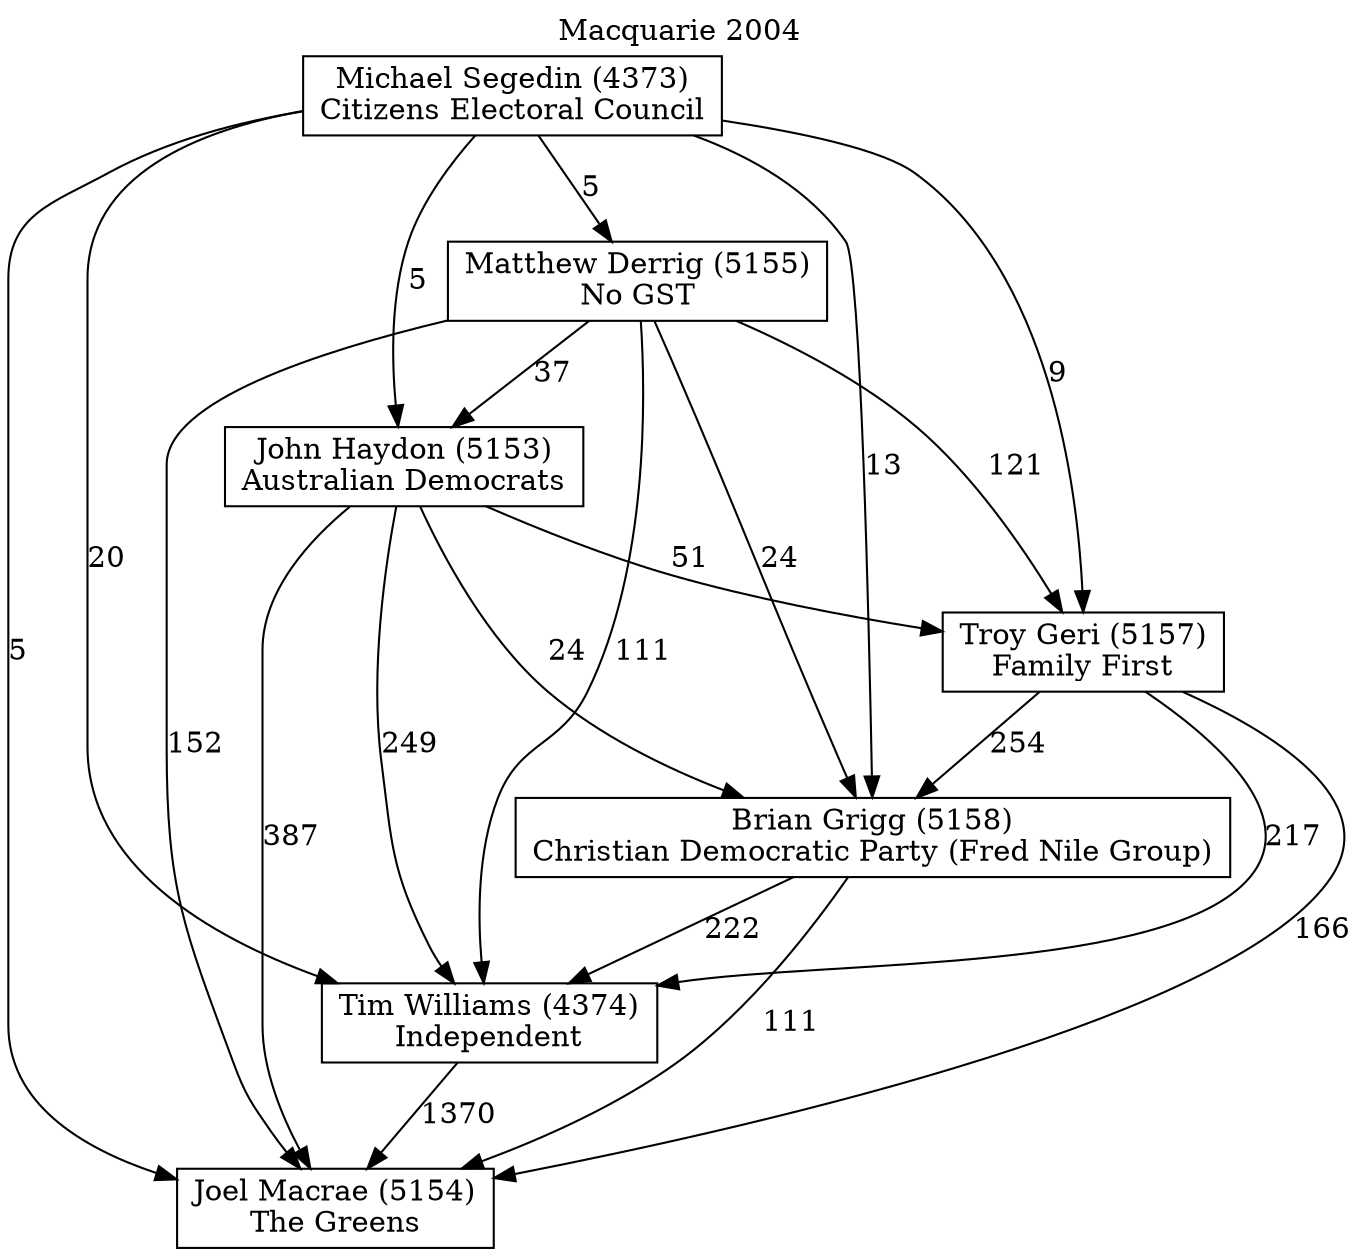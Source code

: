 // House preference flow
digraph "Joel Macrae (5154)_Macquarie_2004" {
	graph [label="Macquarie 2004" labelloc=t mclimit=10]
	node [shape=box]
	"Joel Macrae (5154)" [label="Joel Macrae (5154)
The Greens"]
	"Tim Williams (4374)" [label="Tim Williams (4374)
Independent"]
	"Brian Grigg (5158)" [label="Brian Grigg (5158)
Christian Democratic Party (Fred Nile Group)"]
	"Troy Geri (5157)" [label="Troy Geri (5157)
Family First"]
	"John Haydon (5153)" [label="John Haydon (5153)
Australian Democrats"]
	"Matthew Derrig (5155)" [label="Matthew Derrig (5155)
No GST"]
	"Michael Segedin (4373)" [label="Michael Segedin (4373)
Citizens Electoral Council"]
	"Joel Macrae (5154)" [label="Joel Macrae (5154)
The Greens"]
	"Brian Grigg (5158)" [label="Brian Grigg (5158)
Christian Democratic Party (Fred Nile Group)"]
	"Troy Geri (5157)" [label="Troy Geri (5157)
Family First"]
	"John Haydon (5153)" [label="John Haydon (5153)
Australian Democrats"]
	"Matthew Derrig (5155)" [label="Matthew Derrig (5155)
No GST"]
	"Michael Segedin (4373)" [label="Michael Segedin (4373)
Citizens Electoral Council"]
	"Joel Macrae (5154)" [label="Joel Macrae (5154)
The Greens"]
	"Troy Geri (5157)" [label="Troy Geri (5157)
Family First"]
	"John Haydon (5153)" [label="John Haydon (5153)
Australian Democrats"]
	"Matthew Derrig (5155)" [label="Matthew Derrig (5155)
No GST"]
	"Michael Segedin (4373)" [label="Michael Segedin (4373)
Citizens Electoral Council"]
	"Joel Macrae (5154)" [label="Joel Macrae (5154)
The Greens"]
	"John Haydon (5153)" [label="John Haydon (5153)
Australian Democrats"]
	"Matthew Derrig (5155)" [label="Matthew Derrig (5155)
No GST"]
	"Michael Segedin (4373)" [label="Michael Segedin (4373)
Citizens Electoral Council"]
	"Joel Macrae (5154)" [label="Joel Macrae (5154)
The Greens"]
	"Matthew Derrig (5155)" [label="Matthew Derrig (5155)
No GST"]
	"Michael Segedin (4373)" [label="Michael Segedin (4373)
Citizens Electoral Council"]
	"Joel Macrae (5154)" [label="Joel Macrae (5154)
The Greens"]
	"Michael Segedin (4373)" [label="Michael Segedin (4373)
Citizens Electoral Council"]
	"Michael Segedin (4373)" [label="Michael Segedin (4373)
Citizens Electoral Council"]
	"Matthew Derrig (5155)" [label="Matthew Derrig (5155)
No GST"]
	"Michael Segedin (4373)" [label="Michael Segedin (4373)
Citizens Electoral Council"]
	"Michael Segedin (4373)" [label="Michael Segedin (4373)
Citizens Electoral Council"]
	"John Haydon (5153)" [label="John Haydon (5153)
Australian Democrats"]
	"Matthew Derrig (5155)" [label="Matthew Derrig (5155)
No GST"]
	"Michael Segedin (4373)" [label="Michael Segedin (4373)
Citizens Electoral Council"]
	"John Haydon (5153)" [label="John Haydon (5153)
Australian Democrats"]
	"Michael Segedin (4373)" [label="Michael Segedin (4373)
Citizens Electoral Council"]
	"Michael Segedin (4373)" [label="Michael Segedin (4373)
Citizens Electoral Council"]
	"Matthew Derrig (5155)" [label="Matthew Derrig (5155)
No GST"]
	"Michael Segedin (4373)" [label="Michael Segedin (4373)
Citizens Electoral Council"]
	"Michael Segedin (4373)" [label="Michael Segedin (4373)
Citizens Electoral Council"]
	"Troy Geri (5157)" [label="Troy Geri (5157)
Family First"]
	"John Haydon (5153)" [label="John Haydon (5153)
Australian Democrats"]
	"Matthew Derrig (5155)" [label="Matthew Derrig (5155)
No GST"]
	"Michael Segedin (4373)" [label="Michael Segedin (4373)
Citizens Electoral Council"]
	"Troy Geri (5157)" [label="Troy Geri (5157)
Family First"]
	"Matthew Derrig (5155)" [label="Matthew Derrig (5155)
No GST"]
	"Michael Segedin (4373)" [label="Michael Segedin (4373)
Citizens Electoral Council"]
	"Troy Geri (5157)" [label="Troy Geri (5157)
Family First"]
	"Michael Segedin (4373)" [label="Michael Segedin (4373)
Citizens Electoral Council"]
	"Michael Segedin (4373)" [label="Michael Segedin (4373)
Citizens Electoral Council"]
	"Matthew Derrig (5155)" [label="Matthew Derrig (5155)
No GST"]
	"Michael Segedin (4373)" [label="Michael Segedin (4373)
Citizens Electoral Council"]
	"Michael Segedin (4373)" [label="Michael Segedin (4373)
Citizens Electoral Council"]
	"John Haydon (5153)" [label="John Haydon (5153)
Australian Democrats"]
	"Matthew Derrig (5155)" [label="Matthew Derrig (5155)
No GST"]
	"Michael Segedin (4373)" [label="Michael Segedin (4373)
Citizens Electoral Council"]
	"John Haydon (5153)" [label="John Haydon (5153)
Australian Democrats"]
	"Michael Segedin (4373)" [label="Michael Segedin (4373)
Citizens Electoral Council"]
	"Michael Segedin (4373)" [label="Michael Segedin (4373)
Citizens Electoral Council"]
	"Matthew Derrig (5155)" [label="Matthew Derrig (5155)
No GST"]
	"Michael Segedin (4373)" [label="Michael Segedin (4373)
Citizens Electoral Council"]
	"Michael Segedin (4373)" [label="Michael Segedin (4373)
Citizens Electoral Council"]
	"Brian Grigg (5158)" [label="Brian Grigg (5158)
Christian Democratic Party (Fred Nile Group)"]
	"Troy Geri (5157)" [label="Troy Geri (5157)
Family First"]
	"John Haydon (5153)" [label="John Haydon (5153)
Australian Democrats"]
	"Matthew Derrig (5155)" [label="Matthew Derrig (5155)
No GST"]
	"Michael Segedin (4373)" [label="Michael Segedin (4373)
Citizens Electoral Council"]
	"Brian Grigg (5158)" [label="Brian Grigg (5158)
Christian Democratic Party (Fred Nile Group)"]
	"John Haydon (5153)" [label="John Haydon (5153)
Australian Democrats"]
	"Matthew Derrig (5155)" [label="Matthew Derrig (5155)
No GST"]
	"Michael Segedin (4373)" [label="Michael Segedin (4373)
Citizens Electoral Council"]
	"Brian Grigg (5158)" [label="Brian Grigg (5158)
Christian Democratic Party (Fred Nile Group)"]
	"Matthew Derrig (5155)" [label="Matthew Derrig (5155)
No GST"]
	"Michael Segedin (4373)" [label="Michael Segedin (4373)
Citizens Electoral Council"]
	"Brian Grigg (5158)" [label="Brian Grigg (5158)
Christian Democratic Party (Fred Nile Group)"]
	"Michael Segedin (4373)" [label="Michael Segedin (4373)
Citizens Electoral Council"]
	"Michael Segedin (4373)" [label="Michael Segedin (4373)
Citizens Electoral Council"]
	"Matthew Derrig (5155)" [label="Matthew Derrig (5155)
No GST"]
	"Michael Segedin (4373)" [label="Michael Segedin (4373)
Citizens Electoral Council"]
	"Michael Segedin (4373)" [label="Michael Segedin (4373)
Citizens Electoral Council"]
	"John Haydon (5153)" [label="John Haydon (5153)
Australian Democrats"]
	"Matthew Derrig (5155)" [label="Matthew Derrig (5155)
No GST"]
	"Michael Segedin (4373)" [label="Michael Segedin (4373)
Citizens Electoral Council"]
	"John Haydon (5153)" [label="John Haydon (5153)
Australian Democrats"]
	"Michael Segedin (4373)" [label="Michael Segedin (4373)
Citizens Electoral Council"]
	"Michael Segedin (4373)" [label="Michael Segedin (4373)
Citizens Electoral Council"]
	"Matthew Derrig (5155)" [label="Matthew Derrig (5155)
No GST"]
	"Michael Segedin (4373)" [label="Michael Segedin (4373)
Citizens Electoral Council"]
	"Michael Segedin (4373)" [label="Michael Segedin (4373)
Citizens Electoral Council"]
	"Troy Geri (5157)" [label="Troy Geri (5157)
Family First"]
	"John Haydon (5153)" [label="John Haydon (5153)
Australian Democrats"]
	"Matthew Derrig (5155)" [label="Matthew Derrig (5155)
No GST"]
	"Michael Segedin (4373)" [label="Michael Segedin (4373)
Citizens Electoral Council"]
	"Troy Geri (5157)" [label="Troy Geri (5157)
Family First"]
	"Matthew Derrig (5155)" [label="Matthew Derrig (5155)
No GST"]
	"Michael Segedin (4373)" [label="Michael Segedin (4373)
Citizens Electoral Council"]
	"Troy Geri (5157)" [label="Troy Geri (5157)
Family First"]
	"Michael Segedin (4373)" [label="Michael Segedin (4373)
Citizens Electoral Council"]
	"Michael Segedin (4373)" [label="Michael Segedin (4373)
Citizens Electoral Council"]
	"Matthew Derrig (5155)" [label="Matthew Derrig (5155)
No GST"]
	"Michael Segedin (4373)" [label="Michael Segedin (4373)
Citizens Electoral Council"]
	"Michael Segedin (4373)" [label="Michael Segedin (4373)
Citizens Electoral Council"]
	"John Haydon (5153)" [label="John Haydon (5153)
Australian Democrats"]
	"Matthew Derrig (5155)" [label="Matthew Derrig (5155)
No GST"]
	"Michael Segedin (4373)" [label="Michael Segedin (4373)
Citizens Electoral Council"]
	"John Haydon (5153)" [label="John Haydon (5153)
Australian Democrats"]
	"Michael Segedin (4373)" [label="Michael Segedin (4373)
Citizens Electoral Council"]
	"Michael Segedin (4373)" [label="Michael Segedin (4373)
Citizens Electoral Council"]
	"Matthew Derrig (5155)" [label="Matthew Derrig (5155)
No GST"]
	"Michael Segedin (4373)" [label="Michael Segedin (4373)
Citizens Electoral Council"]
	"Michael Segedin (4373)" [label="Michael Segedin (4373)
Citizens Electoral Council"]
	"Tim Williams (4374)" [label="Tim Williams (4374)
Independent"]
	"Brian Grigg (5158)" [label="Brian Grigg (5158)
Christian Democratic Party (Fred Nile Group)"]
	"Troy Geri (5157)" [label="Troy Geri (5157)
Family First"]
	"John Haydon (5153)" [label="John Haydon (5153)
Australian Democrats"]
	"Matthew Derrig (5155)" [label="Matthew Derrig (5155)
No GST"]
	"Michael Segedin (4373)" [label="Michael Segedin (4373)
Citizens Electoral Council"]
	"Tim Williams (4374)" [label="Tim Williams (4374)
Independent"]
	"Troy Geri (5157)" [label="Troy Geri (5157)
Family First"]
	"John Haydon (5153)" [label="John Haydon (5153)
Australian Democrats"]
	"Matthew Derrig (5155)" [label="Matthew Derrig (5155)
No GST"]
	"Michael Segedin (4373)" [label="Michael Segedin (4373)
Citizens Electoral Council"]
	"Tim Williams (4374)" [label="Tim Williams (4374)
Independent"]
	"John Haydon (5153)" [label="John Haydon (5153)
Australian Democrats"]
	"Matthew Derrig (5155)" [label="Matthew Derrig (5155)
No GST"]
	"Michael Segedin (4373)" [label="Michael Segedin (4373)
Citizens Electoral Council"]
	"Tim Williams (4374)" [label="Tim Williams (4374)
Independent"]
	"Matthew Derrig (5155)" [label="Matthew Derrig (5155)
No GST"]
	"Michael Segedin (4373)" [label="Michael Segedin (4373)
Citizens Electoral Council"]
	"Tim Williams (4374)" [label="Tim Williams (4374)
Independent"]
	"Michael Segedin (4373)" [label="Michael Segedin (4373)
Citizens Electoral Council"]
	"Michael Segedin (4373)" [label="Michael Segedin (4373)
Citizens Electoral Council"]
	"Matthew Derrig (5155)" [label="Matthew Derrig (5155)
No GST"]
	"Michael Segedin (4373)" [label="Michael Segedin (4373)
Citizens Electoral Council"]
	"Michael Segedin (4373)" [label="Michael Segedin (4373)
Citizens Electoral Council"]
	"John Haydon (5153)" [label="John Haydon (5153)
Australian Democrats"]
	"Matthew Derrig (5155)" [label="Matthew Derrig (5155)
No GST"]
	"Michael Segedin (4373)" [label="Michael Segedin (4373)
Citizens Electoral Council"]
	"John Haydon (5153)" [label="John Haydon (5153)
Australian Democrats"]
	"Michael Segedin (4373)" [label="Michael Segedin (4373)
Citizens Electoral Council"]
	"Michael Segedin (4373)" [label="Michael Segedin (4373)
Citizens Electoral Council"]
	"Matthew Derrig (5155)" [label="Matthew Derrig (5155)
No GST"]
	"Michael Segedin (4373)" [label="Michael Segedin (4373)
Citizens Electoral Council"]
	"Michael Segedin (4373)" [label="Michael Segedin (4373)
Citizens Electoral Council"]
	"Troy Geri (5157)" [label="Troy Geri (5157)
Family First"]
	"John Haydon (5153)" [label="John Haydon (5153)
Australian Democrats"]
	"Matthew Derrig (5155)" [label="Matthew Derrig (5155)
No GST"]
	"Michael Segedin (4373)" [label="Michael Segedin (4373)
Citizens Electoral Council"]
	"Troy Geri (5157)" [label="Troy Geri (5157)
Family First"]
	"Matthew Derrig (5155)" [label="Matthew Derrig (5155)
No GST"]
	"Michael Segedin (4373)" [label="Michael Segedin (4373)
Citizens Electoral Council"]
	"Troy Geri (5157)" [label="Troy Geri (5157)
Family First"]
	"Michael Segedin (4373)" [label="Michael Segedin (4373)
Citizens Electoral Council"]
	"Michael Segedin (4373)" [label="Michael Segedin (4373)
Citizens Electoral Council"]
	"Matthew Derrig (5155)" [label="Matthew Derrig (5155)
No GST"]
	"Michael Segedin (4373)" [label="Michael Segedin (4373)
Citizens Electoral Council"]
	"Michael Segedin (4373)" [label="Michael Segedin (4373)
Citizens Electoral Council"]
	"John Haydon (5153)" [label="John Haydon (5153)
Australian Democrats"]
	"Matthew Derrig (5155)" [label="Matthew Derrig (5155)
No GST"]
	"Michael Segedin (4373)" [label="Michael Segedin (4373)
Citizens Electoral Council"]
	"John Haydon (5153)" [label="John Haydon (5153)
Australian Democrats"]
	"Michael Segedin (4373)" [label="Michael Segedin (4373)
Citizens Electoral Council"]
	"Michael Segedin (4373)" [label="Michael Segedin (4373)
Citizens Electoral Council"]
	"Matthew Derrig (5155)" [label="Matthew Derrig (5155)
No GST"]
	"Michael Segedin (4373)" [label="Michael Segedin (4373)
Citizens Electoral Council"]
	"Michael Segedin (4373)" [label="Michael Segedin (4373)
Citizens Electoral Council"]
	"Brian Grigg (5158)" [label="Brian Grigg (5158)
Christian Democratic Party (Fred Nile Group)"]
	"Troy Geri (5157)" [label="Troy Geri (5157)
Family First"]
	"John Haydon (5153)" [label="John Haydon (5153)
Australian Democrats"]
	"Matthew Derrig (5155)" [label="Matthew Derrig (5155)
No GST"]
	"Michael Segedin (4373)" [label="Michael Segedin (4373)
Citizens Electoral Council"]
	"Brian Grigg (5158)" [label="Brian Grigg (5158)
Christian Democratic Party (Fred Nile Group)"]
	"John Haydon (5153)" [label="John Haydon (5153)
Australian Democrats"]
	"Matthew Derrig (5155)" [label="Matthew Derrig (5155)
No GST"]
	"Michael Segedin (4373)" [label="Michael Segedin (4373)
Citizens Electoral Council"]
	"Brian Grigg (5158)" [label="Brian Grigg (5158)
Christian Democratic Party (Fred Nile Group)"]
	"Matthew Derrig (5155)" [label="Matthew Derrig (5155)
No GST"]
	"Michael Segedin (4373)" [label="Michael Segedin (4373)
Citizens Electoral Council"]
	"Brian Grigg (5158)" [label="Brian Grigg (5158)
Christian Democratic Party (Fred Nile Group)"]
	"Michael Segedin (4373)" [label="Michael Segedin (4373)
Citizens Electoral Council"]
	"Michael Segedin (4373)" [label="Michael Segedin (4373)
Citizens Electoral Council"]
	"Matthew Derrig (5155)" [label="Matthew Derrig (5155)
No GST"]
	"Michael Segedin (4373)" [label="Michael Segedin (4373)
Citizens Electoral Council"]
	"Michael Segedin (4373)" [label="Michael Segedin (4373)
Citizens Electoral Council"]
	"John Haydon (5153)" [label="John Haydon (5153)
Australian Democrats"]
	"Matthew Derrig (5155)" [label="Matthew Derrig (5155)
No GST"]
	"Michael Segedin (4373)" [label="Michael Segedin (4373)
Citizens Electoral Council"]
	"John Haydon (5153)" [label="John Haydon (5153)
Australian Democrats"]
	"Michael Segedin (4373)" [label="Michael Segedin (4373)
Citizens Electoral Council"]
	"Michael Segedin (4373)" [label="Michael Segedin (4373)
Citizens Electoral Council"]
	"Matthew Derrig (5155)" [label="Matthew Derrig (5155)
No GST"]
	"Michael Segedin (4373)" [label="Michael Segedin (4373)
Citizens Electoral Council"]
	"Michael Segedin (4373)" [label="Michael Segedin (4373)
Citizens Electoral Council"]
	"Troy Geri (5157)" [label="Troy Geri (5157)
Family First"]
	"John Haydon (5153)" [label="John Haydon (5153)
Australian Democrats"]
	"Matthew Derrig (5155)" [label="Matthew Derrig (5155)
No GST"]
	"Michael Segedin (4373)" [label="Michael Segedin (4373)
Citizens Electoral Council"]
	"Troy Geri (5157)" [label="Troy Geri (5157)
Family First"]
	"Matthew Derrig (5155)" [label="Matthew Derrig (5155)
No GST"]
	"Michael Segedin (4373)" [label="Michael Segedin (4373)
Citizens Electoral Council"]
	"Troy Geri (5157)" [label="Troy Geri (5157)
Family First"]
	"Michael Segedin (4373)" [label="Michael Segedin (4373)
Citizens Electoral Council"]
	"Michael Segedin (4373)" [label="Michael Segedin (4373)
Citizens Electoral Council"]
	"Matthew Derrig (5155)" [label="Matthew Derrig (5155)
No GST"]
	"Michael Segedin (4373)" [label="Michael Segedin (4373)
Citizens Electoral Council"]
	"Michael Segedin (4373)" [label="Michael Segedin (4373)
Citizens Electoral Council"]
	"John Haydon (5153)" [label="John Haydon (5153)
Australian Democrats"]
	"Matthew Derrig (5155)" [label="Matthew Derrig (5155)
No GST"]
	"Michael Segedin (4373)" [label="Michael Segedin (4373)
Citizens Electoral Council"]
	"John Haydon (5153)" [label="John Haydon (5153)
Australian Democrats"]
	"Michael Segedin (4373)" [label="Michael Segedin (4373)
Citizens Electoral Council"]
	"Michael Segedin (4373)" [label="Michael Segedin (4373)
Citizens Electoral Council"]
	"Matthew Derrig (5155)" [label="Matthew Derrig (5155)
No GST"]
	"Michael Segedin (4373)" [label="Michael Segedin (4373)
Citizens Electoral Council"]
	"Michael Segedin (4373)" [label="Michael Segedin (4373)
Citizens Electoral Council"]
	"Tim Williams (4374)" -> "Joel Macrae (5154)" [label=1370]
	"Brian Grigg (5158)" -> "Tim Williams (4374)" [label=222]
	"Troy Geri (5157)" -> "Brian Grigg (5158)" [label=254]
	"John Haydon (5153)" -> "Troy Geri (5157)" [label=51]
	"Matthew Derrig (5155)" -> "John Haydon (5153)" [label=37]
	"Michael Segedin (4373)" -> "Matthew Derrig (5155)" [label=5]
	"Brian Grigg (5158)" -> "Joel Macrae (5154)" [label=111]
	"Troy Geri (5157)" -> "Joel Macrae (5154)" [label=166]
	"John Haydon (5153)" -> "Joel Macrae (5154)" [label=387]
	"Matthew Derrig (5155)" -> "Joel Macrae (5154)" [label=152]
	"Michael Segedin (4373)" -> "Joel Macrae (5154)" [label=5]
	"Michael Segedin (4373)" -> "John Haydon (5153)" [label=5]
	"Matthew Derrig (5155)" -> "Troy Geri (5157)" [label=121]
	"Michael Segedin (4373)" -> "Troy Geri (5157)" [label=9]
	"John Haydon (5153)" -> "Brian Grigg (5158)" [label=24]
	"Matthew Derrig (5155)" -> "Brian Grigg (5158)" [label=24]
	"Michael Segedin (4373)" -> "Brian Grigg (5158)" [label=13]
	"Troy Geri (5157)" -> "Tim Williams (4374)" [label=217]
	"John Haydon (5153)" -> "Tim Williams (4374)" [label=249]
	"Matthew Derrig (5155)" -> "Tim Williams (4374)" [label=111]
	"Michael Segedin (4373)" -> "Tim Williams (4374)" [label=20]
}
